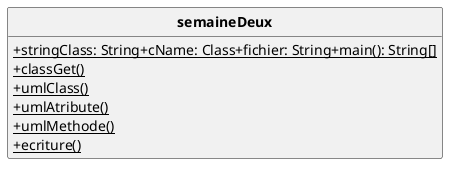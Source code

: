 @startuml

'UML GENER PAR CODE :)

skinparam style strictuml
skinparam classAttributeIconSize 0
skinparam classFontStyle Bold
hide empty members

class semaineDeux{
+{static}stringClass: String+{static}cName: Class+{static}fichier: String+{static}main(): String[] 
+{static}classGet()
+{static}umlClass()
+{static}umlAtribute()
+{static}umlMethode()
+{static}ecriture()

}
@enduml
